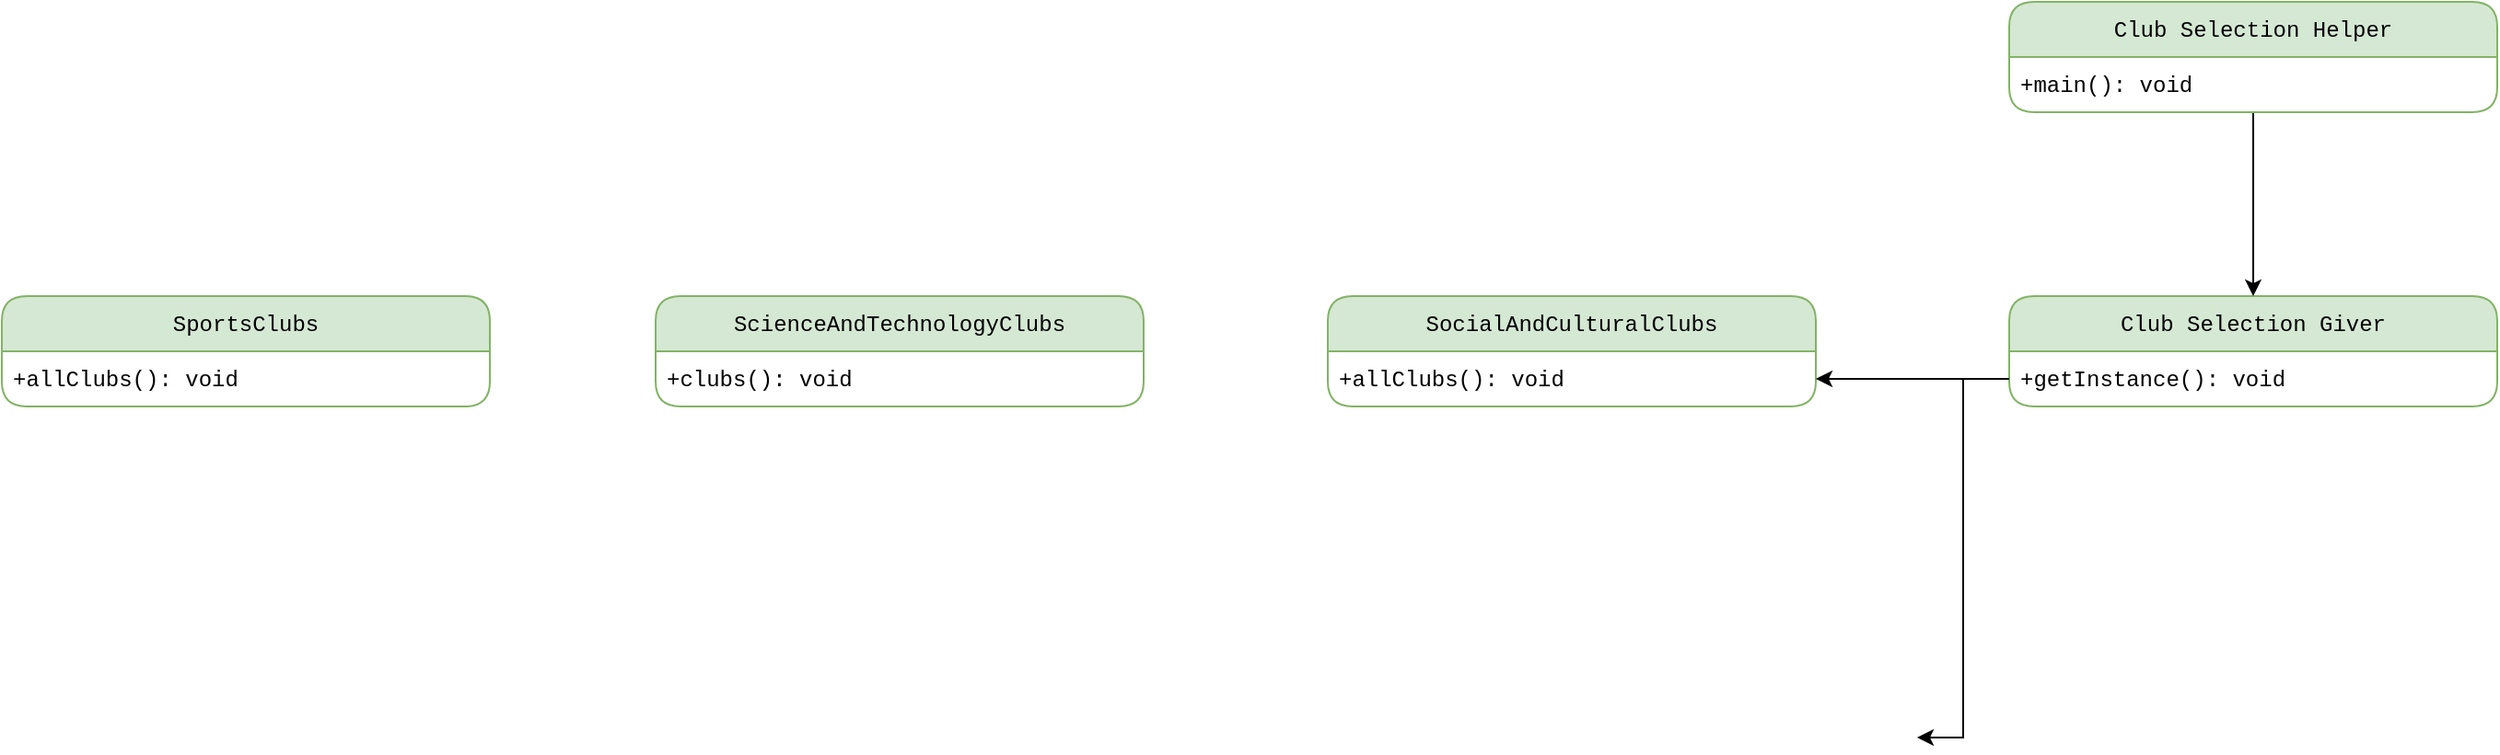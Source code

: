 <mxfile version="22.1.21" type="github">
  <diagram name="Page-1" id="2q7kPXpG7zb7sm-2kZQ4">
    <mxGraphModel dx="-774" dy="493" grid="1" gridSize="10" guides="1" tooltips="1" connect="1" arrows="1" fold="1" page="1" pageScale="1" pageWidth="850" pageHeight="1100" math="0" shadow="0">
      <root>
        <mxCell id="0" />
        <mxCell id="1" parent="0" />
        <mxCell id="YeUTuQdG7rFpa7cBlL5j-9" value="&lt;font face=&quot;Courier New&quot;&gt;Club Selection Giver&lt;/font&gt;" style="swimlane;fontStyle=0;childLayout=stackLayout;horizontal=1;startSize=30;horizontalStack=0;resizeParent=1;resizeParentMax=0;resizeLast=0;collapsible=1;marginBottom=0;whiteSpace=wrap;html=1;rounded=1;fillColor=#d5e8d4;strokeColor=#82b366;" vertex="1" parent="1">
          <mxGeometry x="3020" y="210" width="265" height="60" as="geometry" />
        </mxCell>
        <mxCell id="YeUTuQdG7rFpa7cBlL5j-28" style="edgeStyle=elbowEdgeStyle;rounded=0;orthogonalLoop=1;jettySize=auto;html=1;exitX=0;exitY=0.5;exitDx=0;exitDy=0;" edge="1" parent="YeUTuQdG7rFpa7cBlL5j-9" source="YeUTuQdG7rFpa7cBlL5j-10">
          <mxGeometry relative="1" as="geometry">
            <mxPoint x="-50" y="240" as="targetPoint" />
          </mxGeometry>
        </mxCell>
        <mxCell id="YeUTuQdG7rFpa7cBlL5j-10" value="&lt;font face=&quot;Courier New&quot;&gt;+getInstance(): void&lt;/font&gt;" style="text;strokeColor=none;fillColor=none;align=left;verticalAlign=middle;spacingLeft=4;spacingRight=4;overflow=hidden;points=[[0,0.5],[1,0.5]];portConstraint=eastwest;rotatable=0;whiteSpace=wrap;html=1;" vertex="1" parent="YeUTuQdG7rFpa7cBlL5j-9">
          <mxGeometry y="30" width="265" height="30" as="geometry" />
        </mxCell>
        <mxCell id="YeUTuQdG7rFpa7cBlL5j-18" style="edgeStyle=orthogonalEdgeStyle;rounded=0;orthogonalLoop=1;jettySize=auto;html=1;entryX=0.5;entryY=0;entryDx=0;entryDy=0;" edge="1" parent="1" source="YeUTuQdG7rFpa7cBlL5j-16" target="YeUTuQdG7rFpa7cBlL5j-9">
          <mxGeometry relative="1" as="geometry" />
        </mxCell>
        <mxCell id="YeUTuQdG7rFpa7cBlL5j-16" value="&lt;font face=&quot;Courier New&quot;&gt;Club Selection Helper&lt;/font&gt;" style="swimlane;fontStyle=0;childLayout=stackLayout;horizontal=1;startSize=30;horizontalStack=0;resizeParent=1;resizeParentMax=0;resizeLast=0;collapsible=1;marginBottom=0;whiteSpace=wrap;html=1;rounded=1;fillColor=#d5e8d4;strokeColor=#82b366;" vertex="1" parent="1">
          <mxGeometry x="3020" y="50" width="265" height="60" as="geometry" />
        </mxCell>
        <mxCell id="YeUTuQdG7rFpa7cBlL5j-17" value="&lt;font face=&quot;Courier New&quot;&gt;+main(): void&lt;/font&gt;" style="text;strokeColor=none;fillColor=none;align=left;verticalAlign=middle;spacingLeft=4;spacingRight=4;overflow=hidden;points=[[0,0.5],[1,0.5]];portConstraint=eastwest;rotatable=0;whiteSpace=wrap;html=1;" vertex="1" parent="YeUTuQdG7rFpa7cBlL5j-16">
          <mxGeometry y="30" width="265" height="30" as="geometry" />
        </mxCell>
        <mxCell id="YeUTuQdG7rFpa7cBlL5j-19" value="&lt;font face=&quot;Courier New&quot;&gt;SocialAndCulturalClubs&lt;/font&gt;" style="swimlane;fontStyle=0;childLayout=stackLayout;horizontal=1;startSize=30;horizontalStack=0;resizeParent=1;resizeParentMax=0;resizeLast=0;collapsible=1;marginBottom=0;whiteSpace=wrap;html=1;rounded=1;fillColor=#d5e8d4;strokeColor=#82b366;" vertex="1" parent="1">
          <mxGeometry x="2650" y="210" width="265" height="60" as="geometry" />
        </mxCell>
        <mxCell id="YeUTuQdG7rFpa7cBlL5j-20" value="&lt;font face=&quot;Courier New&quot;&gt;+allClubs(): void&lt;/font&gt;" style="text;strokeColor=none;fillColor=none;align=left;verticalAlign=middle;spacingLeft=4;spacingRight=4;overflow=hidden;points=[[0,0.5],[1,0.5]];portConstraint=eastwest;rotatable=0;whiteSpace=wrap;html=1;" vertex="1" parent="YeUTuQdG7rFpa7cBlL5j-19">
          <mxGeometry y="30" width="265" height="30" as="geometry" />
        </mxCell>
        <mxCell id="YeUTuQdG7rFpa7cBlL5j-21" value="&lt;font face=&quot;Courier New&quot;&gt;ScienceAndTechnologyClubs&lt;/font&gt;" style="swimlane;fontStyle=0;childLayout=stackLayout;horizontal=1;startSize=30;horizontalStack=0;resizeParent=1;resizeParentMax=0;resizeLast=0;collapsible=1;marginBottom=0;whiteSpace=wrap;html=1;rounded=1;fillColor=#d5e8d4;strokeColor=#82b366;" vertex="1" parent="1">
          <mxGeometry x="2285" y="210" width="265" height="60" as="geometry" />
        </mxCell>
        <mxCell id="YeUTuQdG7rFpa7cBlL5j-22" value="&lt;font face=&quot;Courier New&quot;&gt;+clubs(): void&lt;/font&gt;" style="text;strokeColor=none;fillColor=none;align=left;verticalAlign=middle;spacingLeft=4;spacingRight=4;overflow=hidden;points=[[0,0.5],[1,0.5]];portConstraint=eastwest;rotatable=0;whiteSpace=wrap;html=1;" vertex="1" parent="YeUTuQdG7rFpa7cBlL5j-21">
          <mxGeometry y="30" width="265" height="30" as="geometry" />
        </mxCell>
        <mxCell id="YeUTuQdG7rFpa7cBlL5j-23" value="&lt;font face=&quot;Courier New&quot;&gt;SportsClubs&lt;/font&gt;" style="swimlane;fontStyle=0;childLayout=stackLayout;horizontal=1;startSize=30;horizontalStack=0;resizeParent=1;resizeParentMax=0;resizeLast=0;collapsible=1;marginBottom=0;whiteSpace=wrap;html=1;rounded=1;fillColor=#d5e8d4;strokeColor=#82b366;" vertex="1" parent="1">
          <mxGeometry x="1930" y="210" width="265" height="60" as="geometry" />
        </mxCell>
        <mxCell id="YeUTuQdG7rFpa7cBlL5j-24" value="&lt;font face=&quot;Courier New&quot;&gt;+allClubs(): void&lt;/font&gt;" style="text;strokeColor=none;fillColor=none;align=left;verticalAlign=middle;spacingLeft=4;spacingRight=4;overflow=hidden;points=[[0,0.5],[1,0.5]];portConstraint=eastwest;rotatable=0;whiteSpace=wrap;html=1;" vertex="1" parent="YeUTuQdG7rFpa7cBlL5j-23">
          <mxGeometry y="30" width="265" height="30" as="geometry" />
        </mxCell>
        <mxCell id="YeUTuQdG7rFpa7cBlL5j-25" style="edgeStyle=elbowEdgeStyle;rounded=0;orthogonalLoop=1;jettySize=auto;html=1;" edge="1" parent="1" source="YeUTuQdG7rFpa7cBlL5j-10" target="YeUTuQdG7rFpa7cBlL5j-20">
          <mxGeometry relative="1" as="geometry" />
        </mxCell>
      </root>
    </mxGraphModel>
  </diagram>
</mxfile>
